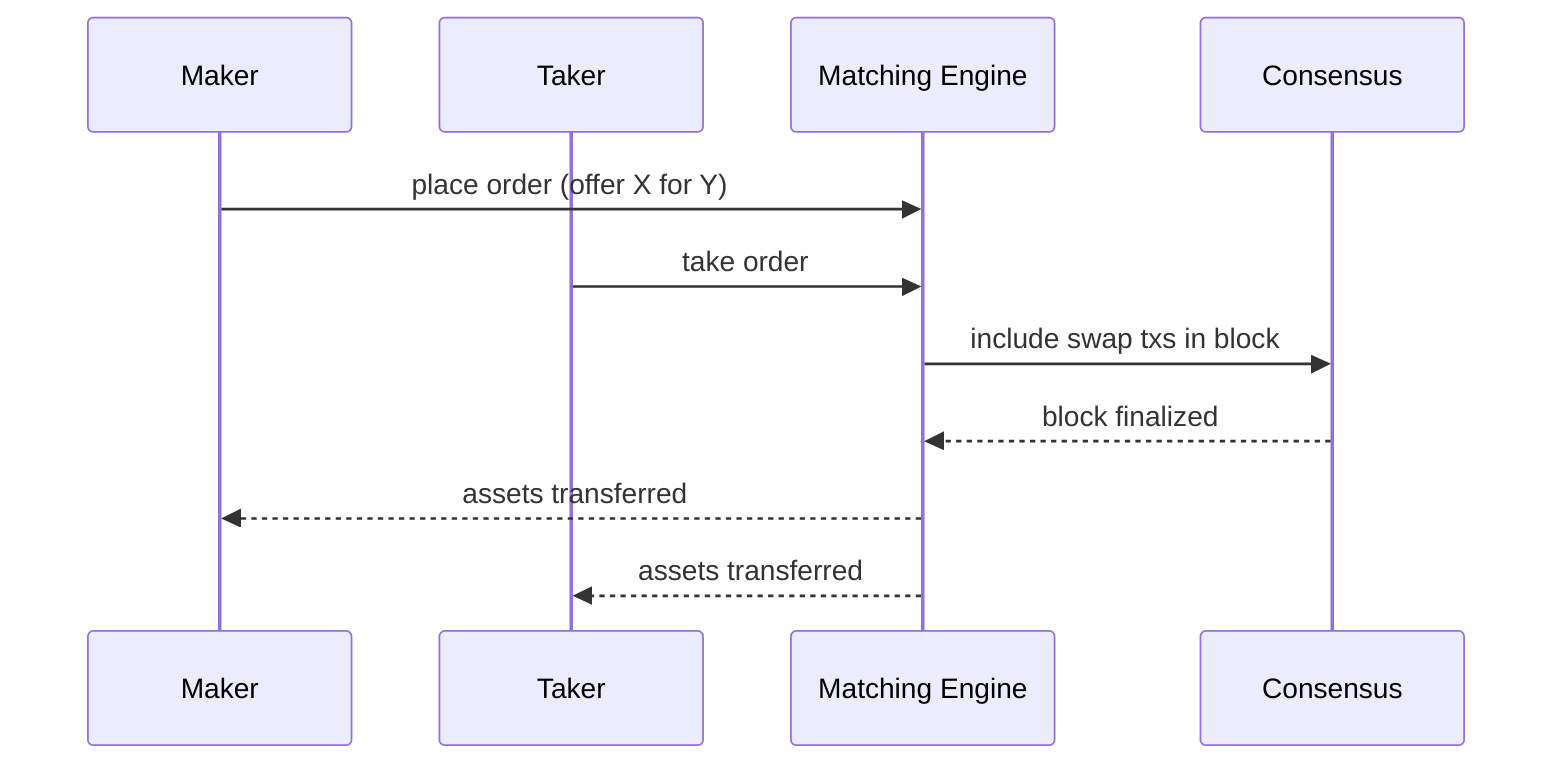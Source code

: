 sequenceDiagram
  participant M as Maker
  participant T as Taker
  participant ME as Matching Engine
  participant CONS as Consensus

  M->>ME: place order (offer X for Y)
  T->>ME: take order
  ME->>CONS: include swap txs in block
  CONS-->>ME: block finalized
  ME-->>M: assets transferred
  ME-->>T: assets transferred